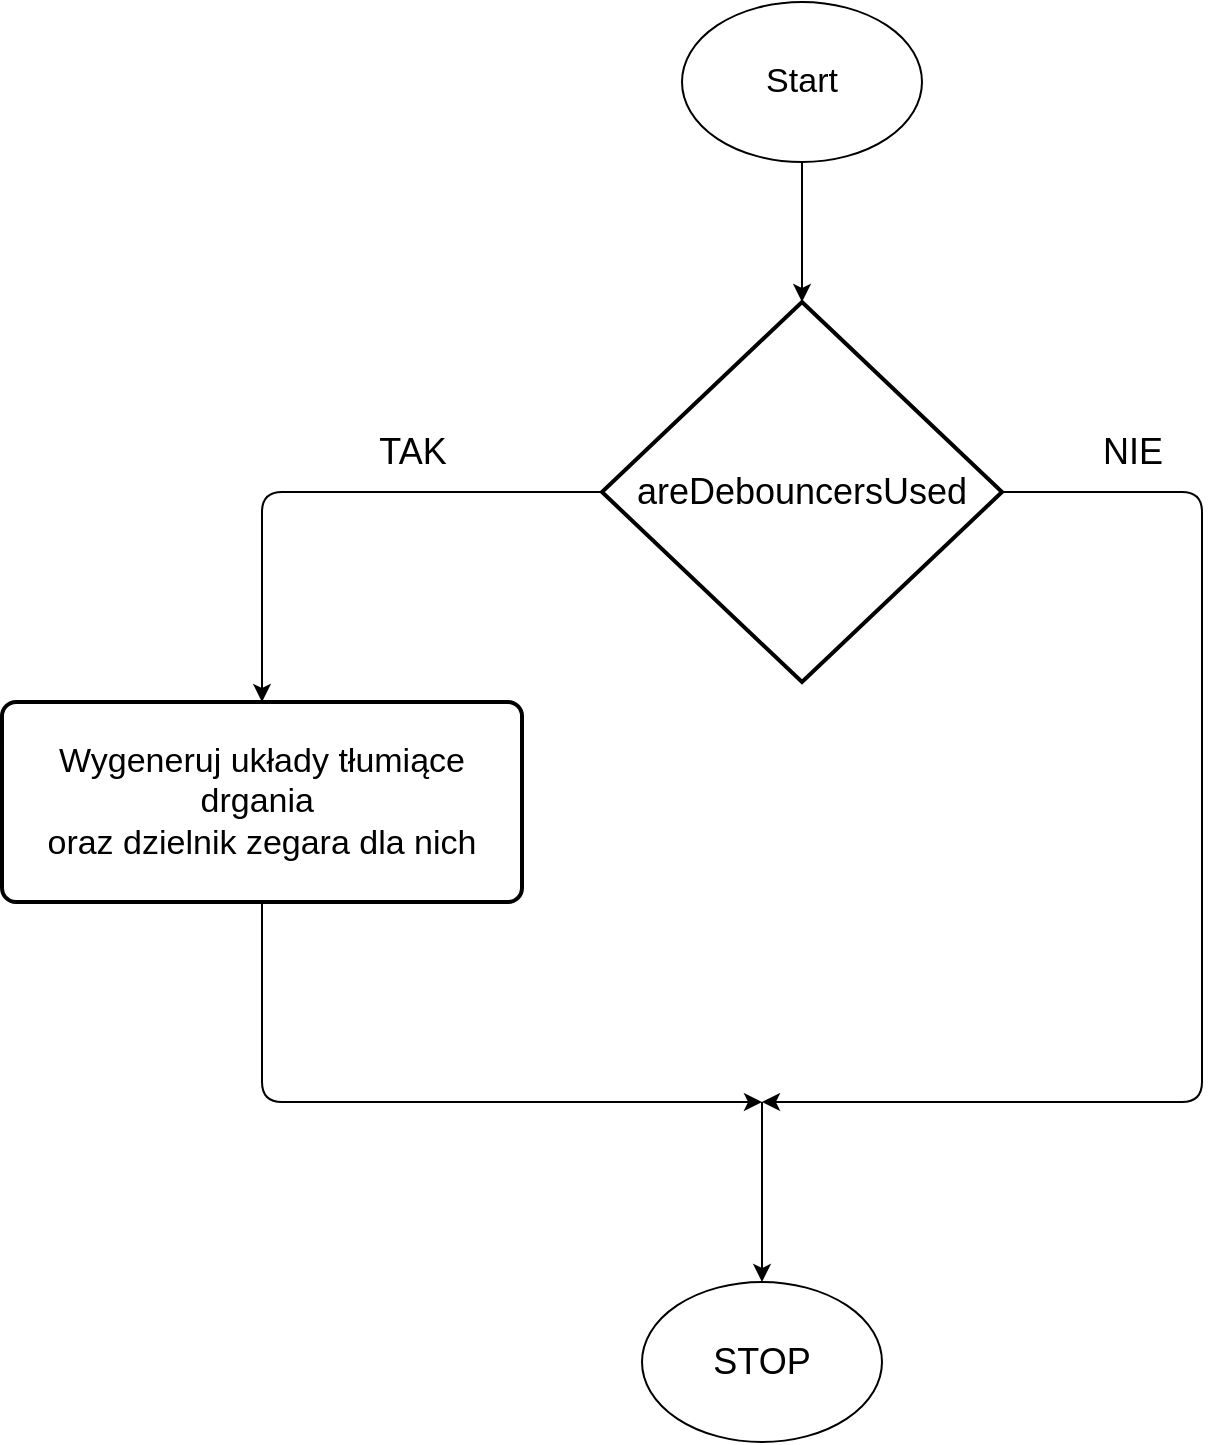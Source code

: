 <mxfile version="12.3.3" type="device" pages="1"><diagram name="Page-1" id="8ce9d11a-91a2-4d17-14d8-a56ed91bf033"><mxGraphModel dx="2062" dy="1122" grid="1" gridSize="10" guides="1" tooltips="1" connect="1" arrows="1" fold="1" page="1" pageScale="1" pageWidth="1100" pageHeight="850" background="#ffffff" math="0" shadow="0"><root><mxCell id="0"/><mxCell id="1" parent="0"/><mxCell id="b-1yWaVTRUSYdDdS9pM_-1" value="areDebouncersUsed" style="strokeWidth=2;html=1;shape=mxgraph.flowchart.decision;whiteSpace=wrap;fontSize=18;" vertex="1" parent="1"><mxGeometry x="470" y="160" width="200" height="190" as="geometry"/></mxCell><mxCell id="b-1yWaVTRUSYdDdS9pM_-2" value="Wygeneruj układy tłumiące drgania&amp;nbsp;&lt;br style=&quot;font-size: 17px;&quot;&gt;oraz dzielnik zegara dla nich" style="rounded=1;whiteSpace=wrap;html=1;absoluteArcSize=1;arcSize=14;strokeWidth=2;fontSize=17;" vertex="1" parent="1"><mxGeometry x="170" y="360" width="260" height="100" as="geometry"/></mxCell><mxCell id="b-1yWaVTRUSYdDdS9pM_-5" value="" style="endArrow=classic;html=1;entryX=0.5;entryY=0;entryDx=0;entryDy=0;exitX=0;exitY=0.5;exitDx=0;exitDy=0;exitPerimeter=0;" edge="1" parent="1" source="b-1yWaVTRUSYdDdS9pM_-1" target="b-1yWaVTRUSYdDdS9pM_-2"><mxGeometry width="50" height="50" relative="1" as="geometry"><mxPoint x="260" y="280" as="sourcePoint"/><mxPoint x="310" y="230" as="targetPoint"/><Array as="points"><mxPoint x="300" y="255"/></Array></mxGeometry></mxCell><mxCell id="b-1yWaVTRUSYdDdS9pM_-6" value="TAK" style="text;html=1;align=center;verticalAlign=middle;resizable=0;points=[];;autosize=1;fontSize=18;" vertex="1" parent="1"><mxGeometry x="350" y="220" width="50" height="30" as="geometry"/></mxCell><mxCell id="b-1yWaVTRUSYdDdS9pM_-8" value="" style="endArrow=classic;html=1;fontSize=17;entryX=0.5;entryY=0;entryDx=0;entryDy=0;entryPerimeter=0;" edge="1" parent="1" target="b-1yWaVTRUSYdDdS9pM_-1"><mxGeometry width="50" height="50" relative="1" as="geometry"><mxPoint x="570" y="80" as="sourcePoint"/><mxPoint x="220" y="480" as="targetPoint"/><Array as="points"/></mxGeometry></mxCell><mxCell id="b-1yWaVTRUSYdDdS9pM_-9" value="Start" style="ellipse;whiteSpace=wrap;html=1;fontSize=17;" vertex="1" parent="1"><mxGeometry x="510" y="10" width="120" height="80" as="geometry"/></mxCell><mxCell id="b-1yWaVTRUSYdDdS9pM_-10" value="" style="endArrow=classic;html=1;fontSize=18;exitX=1;exitY=0.5;exitDx=0;exitDy=0;exitPerimeter=0;" edge="1" parent="1" source="b-1yWaVTRUSYdDdS9pM_-1"><mxGeometry width="50" height="50" relative="1" as="geometry"><mxPoint x="170" y="530" as="sourcePoint"/><mxPoint x="550" y="560" as="targetPoint"/><Array as="points"><mxPoint x="770" y="255"/><mxPoint x="770" y="560"/></Array></mxGeometry></mxCell><mxCell id="b-1yWaVTRUSYdDdS9pM_-12" value="" style="endArrow=classic;html=1;fontSize=18;exitX=0.5;exitY=1;exitDx=0;exitDy=0;" edge="1" parent="1" source="b-1yWaVTRUSYdDdS9pM_-2"><mxGeometry width="50" height="50" relative="1" as="geometry"><mxPoint x="170" y="640" as="sourcePoint"/><mxPoint x="550" y="560" as="targetPoint"/><Array as="points"><mxPoint x="300" y="560"/></Array></mxGeometry></mxCell><mxCell id="b-1yWaVTRUSYdDdS9pM_-14" value="" style="endArrow=classic;html=1;fontSize=18;" edge="1" parent="1"><mxGeometry width="50" height="50" relative="1" as="geometry"><mxPoint x="550" y="560" as="sourcePoint"/><mxPoint x="550" y="650" as="targetPoint"/></mxGeometry></mxCell><mxCell id="b-1yWaVTRUSYdDdS9pM_-15" value="STOP" style="ellipse;whiteSpace=wrap;html=1;fontSize=18;" vertex="1" parent="1"><mxGeometry x="490" y="650" width="120" height="80" as="geometry"/></mxCell><mxCell id="b-1yWaVTRUSYdDdS9pM_-16" value="NIE" style="text;html=1;align=center;verticalAlign=middle;resizable=0;points=[];;autosize=1;fontSize=18;" vertex="1" parent="1"><mxGeometry x="710" y="220" width="50" height="30" as="geometry"/></mxCell></root></mxGraphModel></diagram></mxfile>